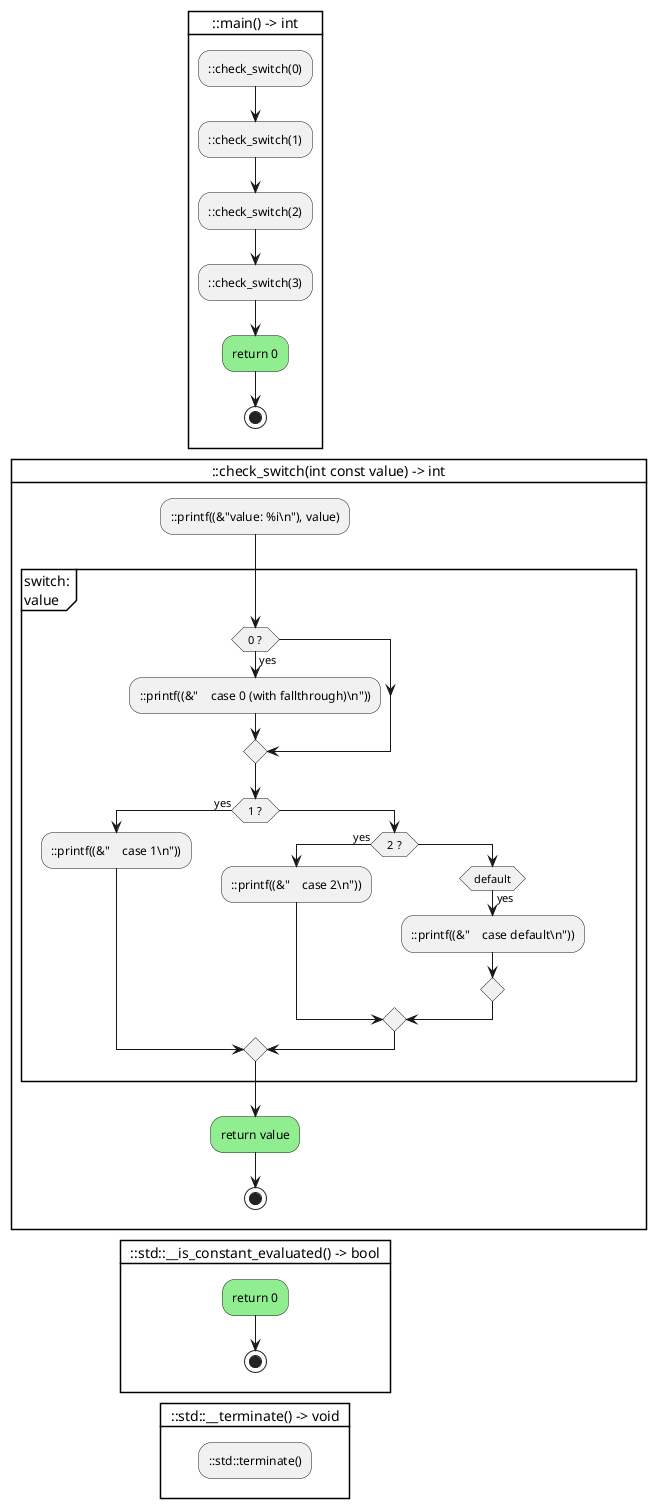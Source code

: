@startuml

card "::main() -> int" {
    :::check_switch(0);
    :::check_switch(1);
    :::check_switch(2);
    :::check_switch(3);
    #lightgreen:return 0;
    stop
    -[hidden]->
}

card "::check_switch(int const value) -> int" {
    :::printf((&"value: %i\\n"), value);

partition "switch:\nvalue" {
    ' case: 0 fallthrough: True
    if ( 0 ? ) then (yes)
        :::printf((&"    case 0 (with fallthrough)\\n"));
    endif
    ' case: 1 fallthrough: False
    if ( 1 ? ) then (yes)
        :::printf((&"    case 1\\n"));
    else
        ' case: 2 fallthrough: False
        if ( 2 ? ) then (yes)
            :::printf((&"    case 2\\n"));
        else
            ' case: None fallthrough: True
            if ( default ) then (yes)
                :::printf((&"    case default\\n"));
            else
                -[hidden]->
            endif
        endif
    endif
}
    #lightgreen:return value;
    stop
    -[hidden]->
}

card "::std::__is_constant_evaluated() -> bool" {
    #lightgreen:return 0;
    stop
    -[hidden]->
}

card "::std::__terminate() -> void" {
    :::std::terminate();
    -[hidden]->
}


@enduml
